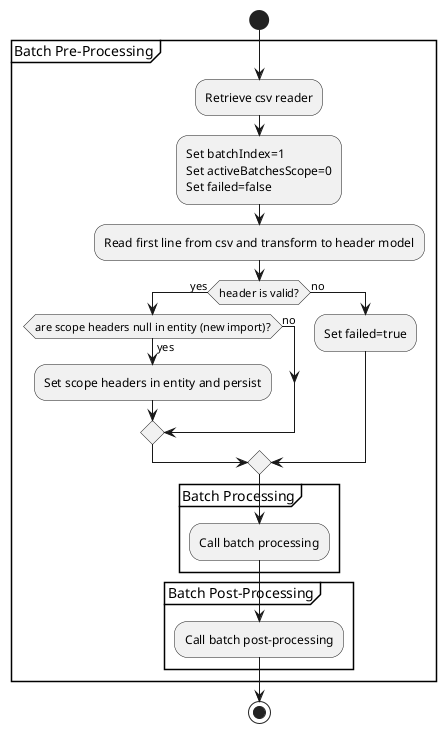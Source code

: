 @startuml
start
group Batch Pre-Processing
    :Retrieve csv reader;
    :Set batchIndex=1\nSet activeBatchesScope=0\nSet failed=false;
    :Read first line from csv and transform to header model;
    if (header is valid?) then (yes)
        if (are scope headers null in entity (new import)?) then (yes)
            :Set scope headers in entity and persist;
        else (no)
        endif
    else (no)
        :Set failed=true;
    endif
    group Batch Processing
        :Call batch processing;
    end group
    group Batch Post-Processing
        :Call batch post-processing;
    end group
end group
stop
@enduml
